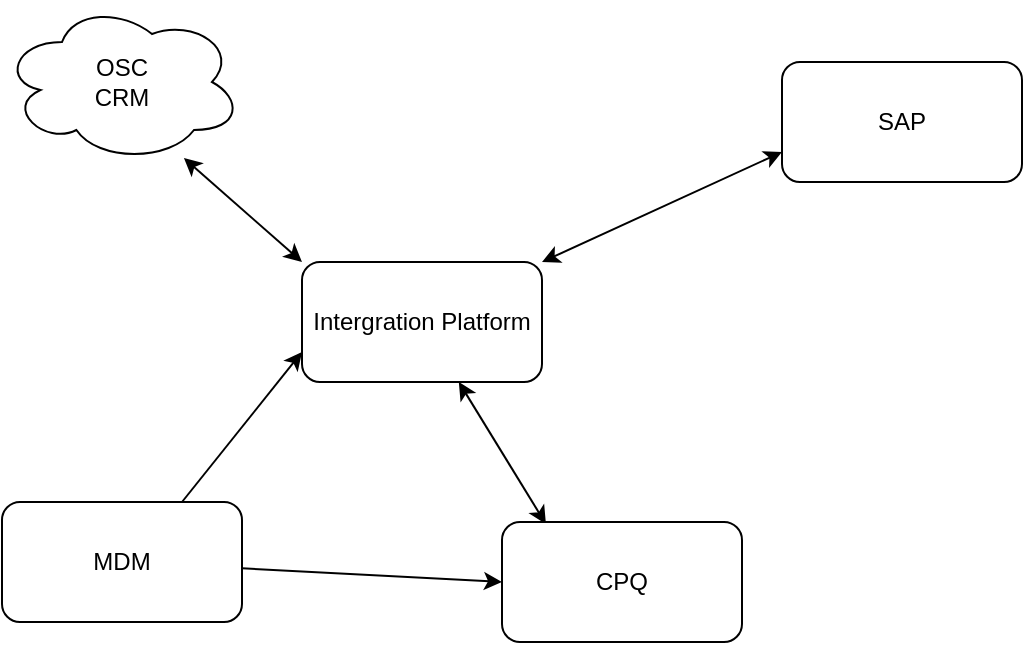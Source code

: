 <mxfile type="github" version="12.4.2" pages="1">
  <diagram id="H_K1OZLYaB9cr55l0GLr" name="Page-1">
    <mxGraphModel grid="1" dx="1408" dy="729" gridSize="10" guides="1" tooltips="1" connect="1" arrows="1" fold="1" page="1" pageScale="1" pageWidth="827" pageHeight="1169" math="0" shadow="0">
      <root>
        <mxCell id="0"/>
        <mxCell id="1" parent="0"/>
        <mxCell id="Q8SHdtzKruTM0JIsdeI6-1" value="&lt;div&gt;OSC&lt;/div&gt;&lt;div&gt;CRM&lt;br&gt;&lt;/div&gt;" parent="1" style="ellipse;shape=cloud;whiteSpace=wrap;html=1;" vertex="1">
          <mxGeometry as="geometry" y="50" x="50" height="80" width="120"/>
        </mxCell>
        <mxCell id="Q8SHdtzKruTM0JIsdeI6-9" parent="1" style="rounded=0;orthogonalLoop=1;jettySize=auto;html=1;exitX=0;exitY=0;exitDx=0;exitDy=0;entryX=0.758;entryY=0.975;entryDx=0;entryDy=0;entryPerimeter=0;startArrow=classic;startFill=1;" target="Q8SHdtzKruTM0JIsdeI6-1" source="Q8SHdtzKruTM0JIsdeI6-5" edge="1">
          <mxGeometry as="geometry" relative="1"/>
        </mxCell>
        <mxCell id="Q8SHdtzKruTM0JIsdeI6-11" parent="1" style="edgeStyle=none;rounded=0;orthogonalLoop=1;jettySize=auto;html=1;entryX=0.183;entryY=0.017;entryDx=0;entryDy=0;entryPerimeter=0;strokeColor=#000000;startArrow=classic;startFill=1;" target="Q8SHdtzKruTM0JIsdeI6-6" source="Q8SHdtzKruTM0JIsdeI6-5" edge="1">
          <mxGeometry as="geometry" relative="1"/>
        </mxCell>
        <mxCell id="Q8SHdtzKruTM0JIsdeI6-14" parent="1" style="edgeStyle=none;rounded=0;orthogonalLoop=1;jettySize=auto;html=1;exitX=1;exitY=0;exitDx=0;exitDy=0;entryX=0;entryY=0.75;entryDx=0;entryDy=0;startArrow=classic;startFill=1;strokeColor=#000000;" target="Q8SHdtzKruTM0JIsdeI6-8" source="Q8SHdtzKruTM0JIsdeI6-5" edge="1">
          <mxGeometry as="geometry" relative="1"/>
        </mxCell>
        <mxCell id="Q8SHdtzKruTM0JIsdeI6-5" value="Intergration Platform" parent="1" style="rounded=1;whiteSpace=wrap;html=1;" vertex="1">
          <mxGeometry as="geometry" y="180" x="200" height="60" width="120"/>
        </mxCell>
        <mxCell id="Q8SHdtzKruTM0JIsdeI6-6" value="CPQ" parent="1" style="rounded=1;whiteSpace=wrap;html=1;" vertex="1">
          <mxGeometry as="geometry" y="310" x="300" height="60" width="120"/>
        </mxCell>
        <mxCell id="Q8SHdtzKruTM0JIsdeI6-12" parent="1" style="edgeStyle=none;rounded=0;orthogonalLoop=1;jettySize=auto;html=1;entryX=0;entryY=0.5;entryDx=0;entryDy=0;" target="Q8SHdtzKruTM0JIsdeI6-6" source="Q8SHdtzKruTM0JIsdeI6-7" edge="1">
          <mxGeometry as="geometry" relative="1"/>
        </mxCell>
        <mxCell id="Q8SHdtzKruTM0JIsdeI6-13" parent="1" style="edgeStyle=none;rounded=0;orthogonalLoop=1;jettySize=auto;html=1;exitX=0.75;exitY=0;exitDx=0;exitDy=0;entryX=0;entryY=0.75;entryDx=0;entryDy=0;" target="Q8SHdtzKruTM0JIsdeI6-5" source="Q8SHdtzKruTM0JIsdeI6-7" edge="1">
          <mxGeometry as="geometry" relative="1"/>
        </mxCell>
        <mxCell id="Q8SHdtzKruTM0JIsdeI6-7" value="MDM" parent="1" style="rounded=1;whiteSpace=wrap;html=1;" vertex="1">
          <mxGeometry as="geometry" y="300" x="50" height="60" width="120"/>
        </mxCell>
        <mxCell id="Q8SHdtzKruTM0JIsdeI6-8" value="SAP" parent="1" style="rounded=1;whiteSpace=wrap;html=1;" vertex="1">
          <mxGeometry as="geometry" y="80" x="440" height="60" width="120"/>
        </mxCell>
      </root>
    </mxGraphModel>
  </diagram>
</mxfile>
